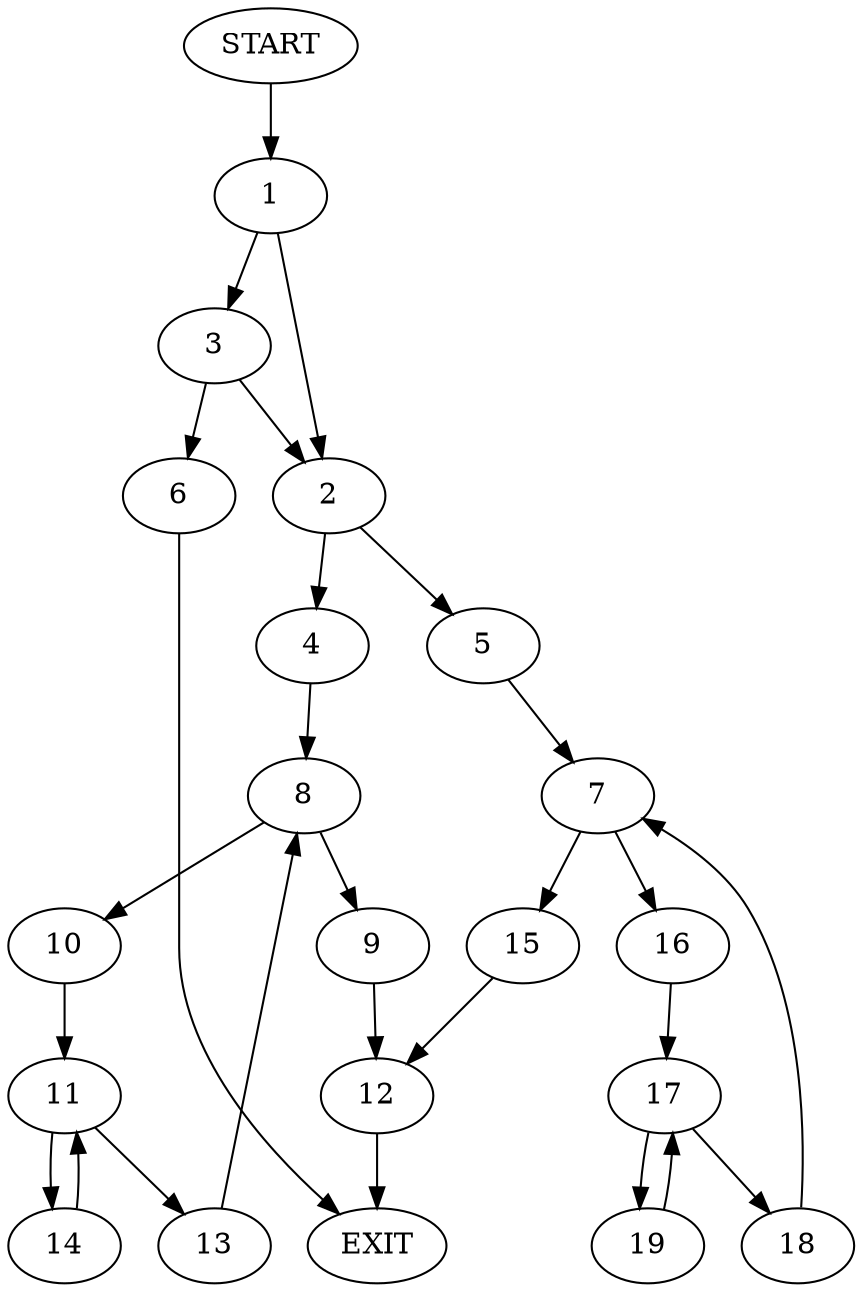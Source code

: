 digraph {
0 [label="START"]
20 [label="EXIT"]
0 -> 1
1 -> 2
1 -> 3
2 -> 4
2 -> 5
3 -> 6
3 -> 2
6 -> 20
5 -> 7
4 -> 8
8 -> 9
8 -> 10
10 -> 11
9 -> 12
11 -> 13
11 -> 14
13 -> 8
14 -> 11
12 -> 20
7 -> 15
7 -> 16
16 -> 17
15 -> 12
17 -> 18
17 -> 19
19 -> 17
18 -> 7
}
